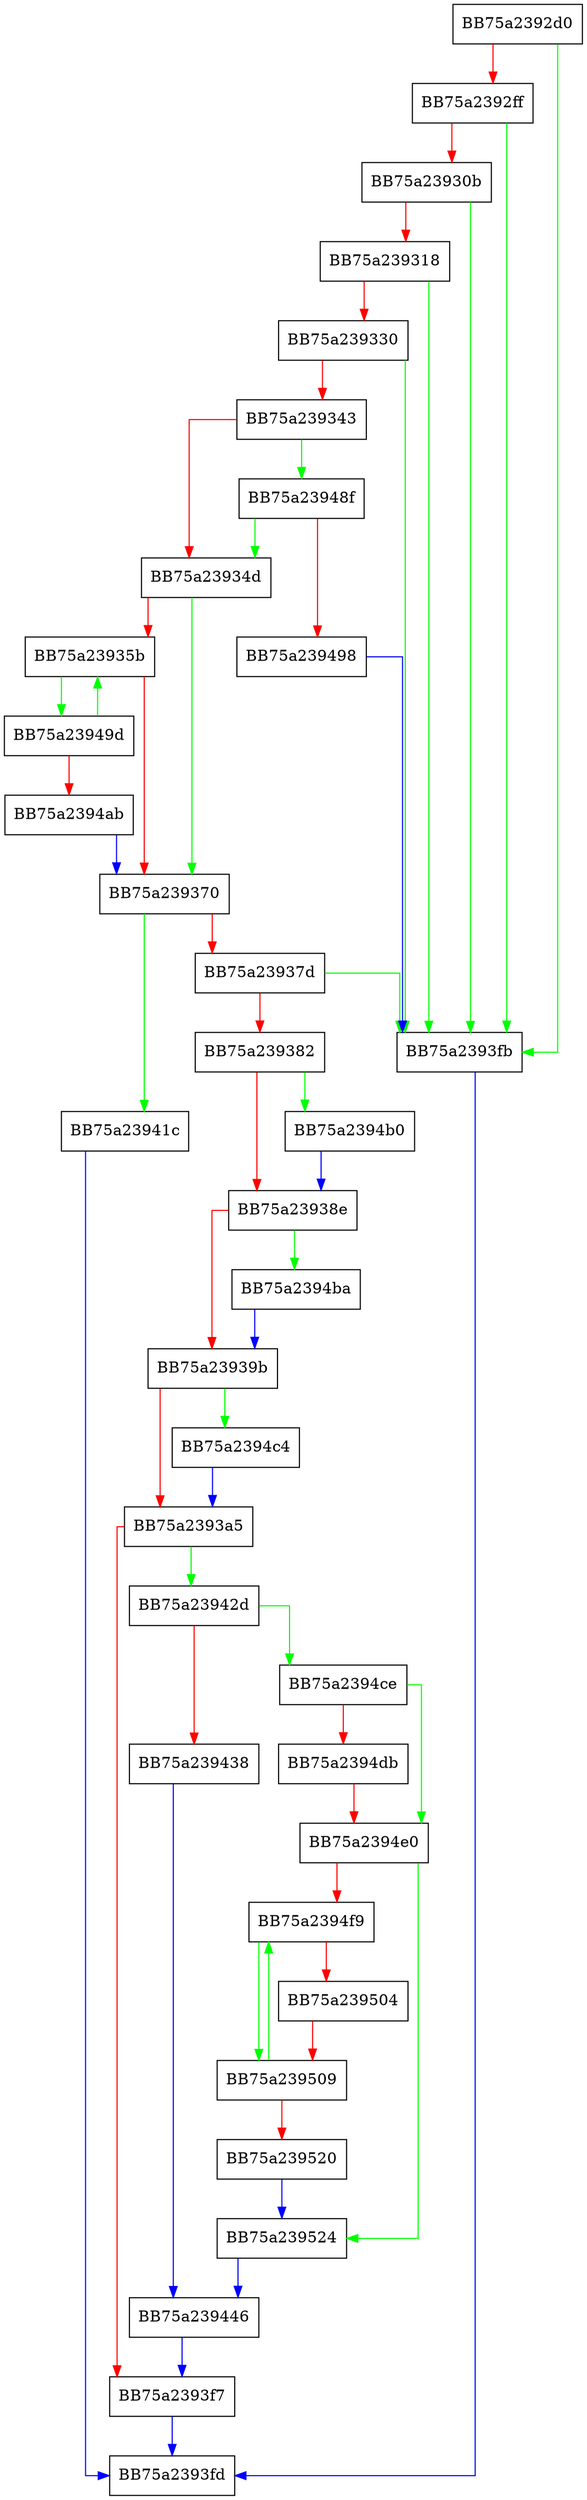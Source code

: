 digraph set_page_cursor {
  node [shape="box"];
  graph [splines=ortho];
  BB75a2392d0 -> BB75a2393fb [color="green"];
  BB75a2392d0 -> BB75a2392ff [color="red"];
  BB75a2392ff -> BB75a2393fb [color="green"];
  BB75a2392ff -> BB75a23930b [color="red"];
  BB75a23930b -> BB75a2393fb [color="green"];
  BB75a23930b -> BB75a239318 [color="red"];
  BB75a239318 -> BB75a2393fb [color="green"];
  BB75a239318 -> BB75a239330 [color="red"];
  BB75a239330 -> BB75a2393fb [color="green"];
  BB75a239330 -> BB75a239343 [color="red"];
  BB75a239343 -> BB75a23948f [color="green"];
  BB75a239343 -> BB75a23934d [color="red"];
  BB75a23934d -> BB75a239370 [color="green"];
  BB75a23934d -> BB75a23935b [color="red"];
  BB75a23935b -> BB75a23949d [color="green"];
  BB75a23935b -> BB75a239370 [color="red"];
  BB75a239370 -> BB75a23941c [color="green"];
  BB75a239370 -> BB75a23937d [color="red"];
  BB75a23937d -> BB75a2393fb [color="green"];
  BB75a23937d -> BB75a239382 [color="red"];
  BB75a239382 -> BB75a2394b0 [color="green"];
  BB75a239382 -> BB75a23938e [color="red"];
  BB75a23938e -> BB75a2394ba [color="green"];
  BB75a23938e -> BB75a23939b [color="red"];
  BB75a23939b -> BB75a2394c4 [color="green"];
  BB75a23939b -> BB75a2393a5 [color="red"];
  BB75a2393a5 -> BB75a23942d [color="green"];
  BB75a2393a5 -> BB75a2393f7 [color="red"];
  BB75a2393f7 -> BB75a2393fd [color="blue"];
  BB75a2393fb -> BB75a2393fd [color="blue"];
  BB75a23941c -> BB75a2393fd [color="blue"];
  BB75a23942d -> BB75a2394ce [color="green"];
  BB75a23942d -> BB75a239438 [color="red"];
  BB75a239438 -> BB75a239446 [color="blue"];
  BB75a239446 -> BB75a2393f7 [color="blue"];
  BB75a23948f -> BB75a23934d [color="green"];
  BB75a23948f -> BB75a239498 [color="red"];
  BB75a239498 -> BB75a2393fb [color="blue"];
  BB75a23949d -> BB75a23935b [color="green"];
  BB75a23949d -> BB75a2394ab [color="red"];
  BB75a2394ab -> BB75a239370 [color="blue"];
  BB75a2394b0 -> BB75a23938e [color="blue"];
  BB75a2394ba -> BB75a23939b [color="blue"];
  BB75a2394c4 -> BB75a2393a5 [color="blue"];
  BB75a2394ce -> BB75a2394e0 [color="green"];
  BB75a2394ce -> BB75a2394db [color="red"];
  BB75a2394db -> BB75a2394e0 [color="red"];
  BB75a2394e0 -> BB75a239524 [color="green"];
  BB75a2394e0 -> BB75a2394f9 [color="red"];
  BB75a2394f9 -> BB75a239509 [color="green"];
  BB75a2394f9 -> BB75a239504 [color="red"];
  BB75a239504 -> BB75a239509 [color="red"];
  BB75a239509 -> BB75a2394f9 [color="green"];
  BB75a239509 -> BB75a239520 [color="red"];
  BB75a239520 -> BB75a239524 [color="blue"];
  BB75a239524 -> BB75a239446 [color="blue"];
}